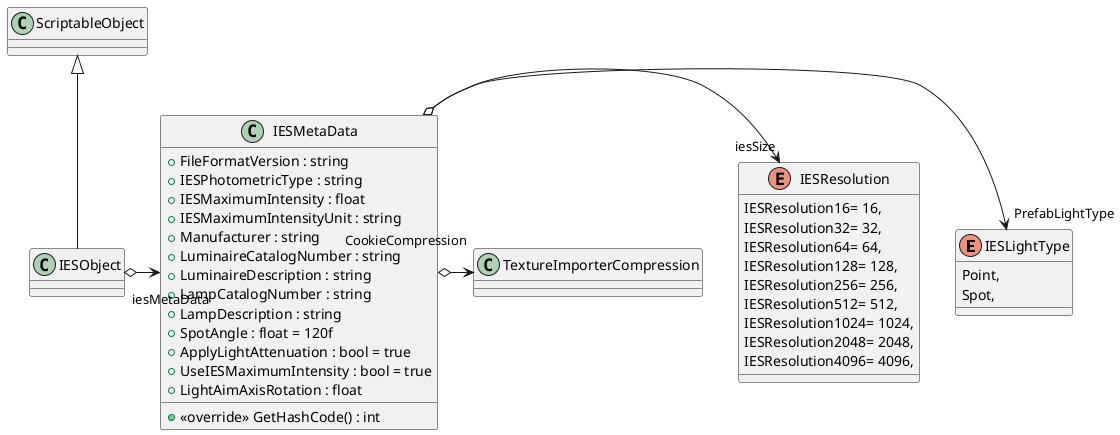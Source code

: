 @startuml
enum IESLightType {
    Point,
    Spot,
}
enum IESResolution {
    IESResolution16= 16,
    IESResolution32= 32,
    IESResolution64= 64,
    IESResolution128= 128,
    IESResolution256= 256,
    IESResolution512= 512,
    IESResolution1024= 1024,
    IESResolution2048= 2048,
    IESResolution4096= 4096,
}
class IESMetaData {
    + FileFormatVersion : string
    + IESPhotometricType : string
    + IESMaximumIntensity : float
    + IESMaximumIntensityUnit : string
    + Manufacturer : string
    + LuminaireCatalogNumber : string
    + LuminaireDescription : string
    + LampCatalogNumber : string
    + LampDescription : string
    + SpotAngle : float = 120f
    + ApplyLightAttenuation : bool = true
    + UseIESMaximumIntensity : bool = true
    + LightAimAxisRotation : float
    + <<override>> GetHashCode() : int
}
class IESObject {
}
IESMetaData o-> "PrefabLightType" IESLightType
IESMetaData o-> "iesSize" IESResolution
IESMetaData o-> "CookieCompression" TextureImporterCompression
ScriptableObject <|-- IESObject
IESObject o-> "iesMetaData" IESMetaData
@enduml

